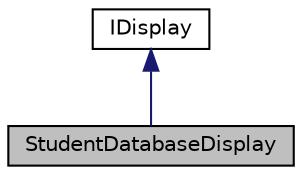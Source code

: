 digraph "StudentDatabaseDisplay"
{
 // LATEX_PDF_SIZE
  edge [fontname="Helvetica",fontsize="10",labelfontname="Helvetica",labelfontsize="10"];
  node [fontname="Helvetica",fontsize="10",shape=record];
  Node1 [label="StudentDatabaseDisplay",height=0.2,width=0.4,color="black", fillcolor="grey75", style="filled", fontcolor="black",tooltip="Lớp hiển thị thông tin sinh viên."];
  Node2 -> Node1 [dir="back",color="midnightblue",fontsize="10",style="solid",fontname="Helvetica"];
  Node2 [label="IDisplay",height=0.2,width=0.4,color="black", fillcolor="white", style="filled",URL="$classIDisplay.html",tooltip="Lớp cơ sở cho các lớp hiển thị."];
}
